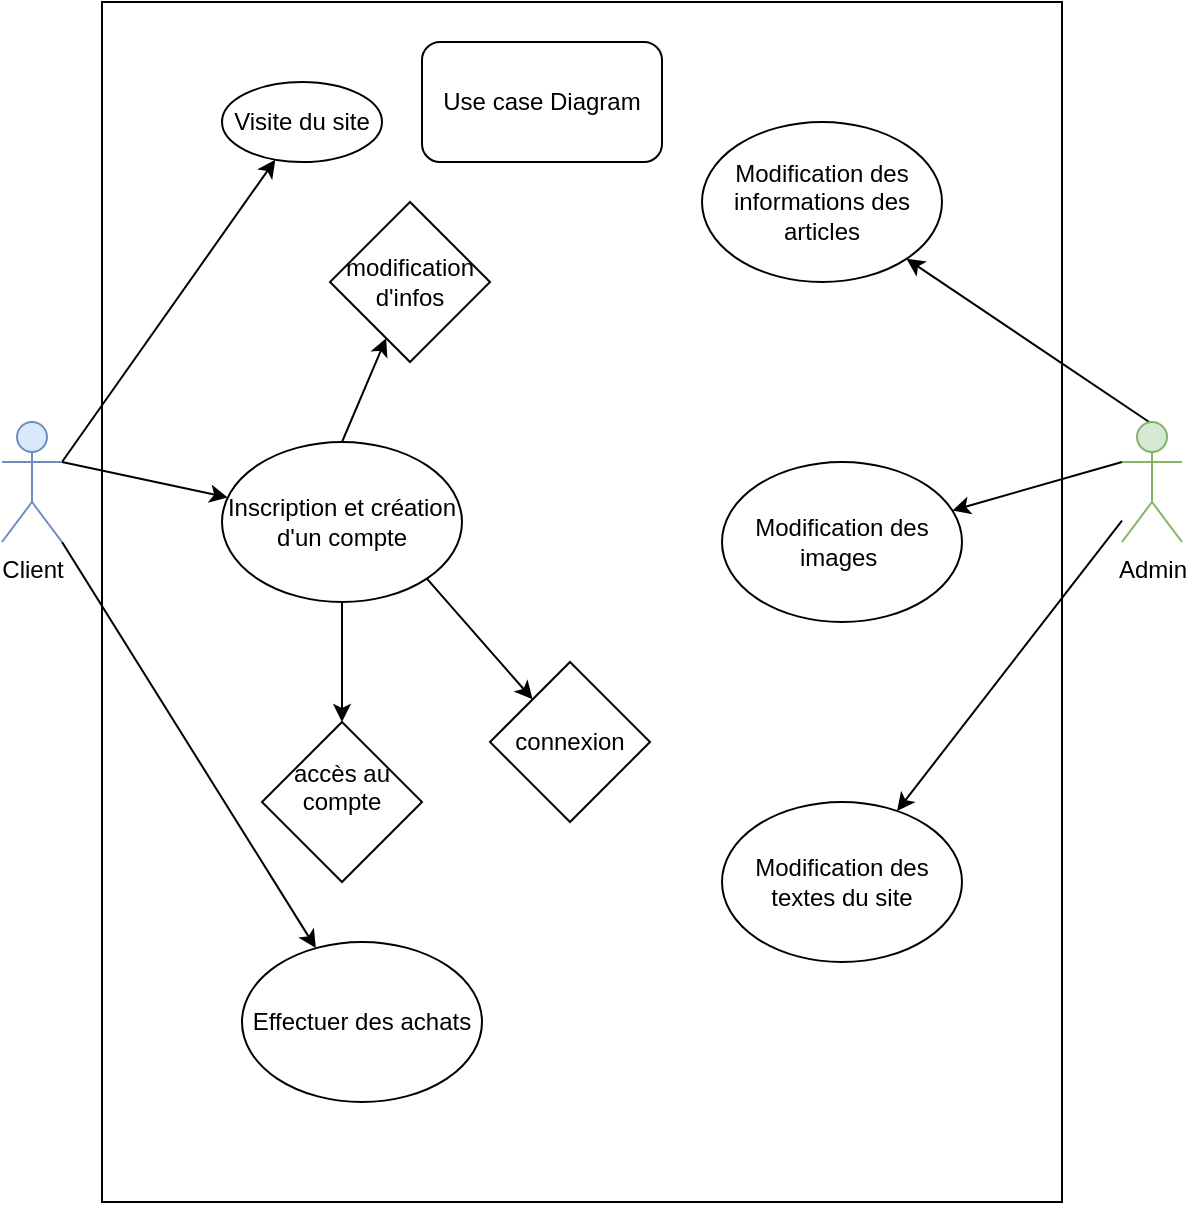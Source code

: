 <mxfile version="24.7.16">
  <diagram name="Page-1" id="VDzw9OM8FIFvJXVTKmwa">
    <mxGraphModel dx="1235" dy="655" grid="1" gridSize="10" guides="1" tooltips="1" connect="1" arrows="1" fold="1" page="1" pageScale="1" pageWidth="827" pageHeight="1169" math="0" shadow="0">
      <root>
        <mxCell id="0" />
        <mxCell id="1" parent="0" />
        <mxCell id="up_dMRo4sNg1vqjJc3r0-3" value="" style="rounded=0;whiteSpace=wrap;html=1;" vertex="1" parent="1">
          <mxGeometry x="140" y="50" width="480" height="600" as="geometry" />
        </mxCell>
        <mxCell id="up_dMRo4sNg1vqjJc3r0-13" style="rounded=0;orthogonalLoop=1;jettySize=auto;html=1;exitX=1;exitY=0.333;exitDx=0;exitDy=0;exitPerimeter=0;" edge="1" parent="1" source="up_dMRo4sNg1vqjJc3r0-4" target="up_dMRo4sNg1vqjJc3r0-7">
          <mxGeometry relative="1" as="geometry" />
        </mxCell>
        <mxCell id="up_dMRo4sNg1vqjJc3r0-15" style="rounded=0;orthogonalLoop=1;jettySize=auto;html=1;exitX=1;exitY=0.333;exitDx=0;exitDy=0;exitPerimeter=0;" edge="1" parent="1" source="up_dMRo4sNg1vqjJc3r0-4" target="up_dMRo4sNg1vqjJc3r0-6">
          <mxGeometry relative="1" as="geometry" />
        </mxCell>
        <mxCell id="up_dMRo4sNg1vqjJc3r0-20" style="rounded=0;orthogonalLoop=1;jettySize=auto;html=1;exitX=1;exitY=1;exitDx=0;exitDy=0;exitPerimeter=0;" edge="1" parent="1" source="up_dMRo4sNg1vqjJc3r0-4" target="up_dMRo4sNg1vqjJc3r0-8">
          <mxGeometry relative="1" as="geometry" />
        </mxCell>
        <mxCell id="up_dMRo4sNg1vqjJc3r0-4" value="Client" style="shape=umlActor;verticalLabelPosition=bottom;verticalAlign=top;html=1;outlineConnect=0;fillColor=#dae8fc;strokeColor=#6c8ebf;" vertex="1" parent="1">
          <mxGeometry x="90" y="260" width="30" height="60" as="geometry" />
        </mxCell>
        <mxCell id="up_dMRo4sNg1vqjJc3r0-27" style="rounded=0;orthogonalLoop=1;jettySize=auto;html=1;exitX=0;exitY=0.333;exitDx=0;exitDy=0;exitPerimeter=0;" edge="1" parent="1" source="up_dMRo4sNg1vqjJc3r0-5" target="up_dMRo4sNg1vqjJc3r0-10">
          <mxGeometry relative="1" as="geometry" />
        </mxCell>
        <mxCell id="up_dMRo4sNg1vqjJc3r0-29" style="rounded=0;orthogonalLoop=1;jettySize=auto;html=1;exitX=0.75;exitY=0.1;exitDx=0;exitDy=0;exitPerimeter=0;" edge="1" parent="1" source="up_dMRo4sNg1vqjJc3r0-5" target="up_dMRo4sNg1vqjJc3r0-9">
          <mxGeometry relative="1" as="geometry" />
        </mxCell>
        <mxCell id="up_dMRo4sNg1vqjJc3r0-30" style="rounded=0;orthogonalLoop=1;jettySize=auto;html=1;" edge="1" parent="1" source="up_dMRo4sNg1vqjJc3r0-5" target="up_dMRo4sNg1vqjJc3r0-11">
          <mxGeometry relative="1" as="geometry" />
        </mxCell>
        <mxCell id="up_dMRo4sNg1vqjJc3r0-5" value="Admin" style="shape=umlActor;verticalLabelPosition=bottom;verticalAlign=top;html=1;outlineConnect=0;fillColor=#d5e8d4;strokeColor=#82b366;" vertex="1" parent="1">
          <mxGeometry x="650" y="260" width="30" height="60" as="geometry" />
        </mxCell>
        <mxCell id="up_dMRo4sNg1vqjJc3r0-6" value="Visite du site" style="ellipse;whiteSpace=wrap;html=1;" vertex="1" parent="1">
          <mxGeometry x="200" y="90" width="80" height="40" as="geometry" />
        </mxCell>
        <mxCell id="up_dMRo4sNg1vqjJc3r0-22" style="edgeStyle=orthogonalEdgeStyle;rounded=0;orthogonalLoop=1;jettySize=auto;html=1;exitX=0.5;exitY=1;exitDx=0;exitDy=0;" edge="1" parent="1" source="up_dMRo4sNg1vqjJc3r0-7" target="up_dMRo4sNg1vqjJc3r0-18">
          <mxGeometry relative="1" as="geometry" />
        </mxCell>
        <mxCell id="up_dMRo4sNg1vqjJc3r0-23" style="rounded=0;orthogonalLoop=1;jettySize=auto;html=1;exitX=1;exitY=1;exitDx=0;exitDy=0;" edge="1" parent="1" source="up_dMRo4sNg1vqjJc3r0-7" target="up_dMRo4sNg1vqjJc3r0-17">
          <mxGeometry relative="1" as="geometry" />
        </mxCell>
        <mxCell id="up_dMRo4sNg1vqjJc3r0-24" style="rounded=0;orthogonalLoop=1;jettySize=auto;html=1;exitX=0.5;exitY=0;exitDx=0;exitDy=0;" edge="1" parent="1" source="up_dMRo4sNg1vqjJc3r0-7" target="up_dMRo4sNg1vqjJc3r0-16">
          <mxGeometry relative="1" as="geometry" />
        </mxCell>
        <mxCell id="up_dMRo4sNg1vqjJc3r0-7" value="Inscription et création d&#39;un compte" style="ellipse;whiteSpace=wrap;html=1;" vertex="1" parent="1">
          <mxGeometry x="200" y="270" width="120" height="80" as="geometry" />
        </mxCell>
        <mxCell id="up_dMRo4sNg1vqjJc3r0-8" value="Effectuer des achats" style="ellipse;whiteSpace=wrap;html=1;" vertex="1" parent="1">
          <mxGeometry x="210" y="520" width="120" height="80" as="geometry" />
        </mxCell>
        <mxCell id="up_dMRo4sNg1vqjJc3r0-9" value="Modification des informations des articles" style="ellipse;whiteSpace=wrap;html=1;" vertex="1" parent="1">
          <mxGeometry x="440" y="110" width="120" height="80" as="geometry" />
        </mxCell>
        <mxCell id="up_dMRo4sNg1vqjJc3r0-10" value="Modification des images&amp;nbsp;" style="ellipse;whiteSpace=wrap;html=1;" vertex="1" parent="1">
          <mxGeometry x="450" y="280" width="120" height="80" as="geometry" />
        </mxCell>
        <mxCell id="up_dMRo4sNg1vqjJc3r0-11" value="Modification des textes du site" style="ellipse;whiteSpace=wrap;html=1;" vertex="1" parent="1">
          <mxGeometry x="450" y="450" width="120" height="80" as="geometry" />
        </mxCell>
        <mxCell id="up_dMRo4sNg1vqjJc3r0-16" value="modification d&#39;infos" style="rhombus;whiteSpace=wrap;html=1;" vertex="1" parent="1">
          <mxGeometry x="254" y="150" width="80" height="80" as="geometry" />
        </mxCell>
        <mxCell id="up_dMRo4sNg1vqjJc3r0-17" value="connexion" style="rhombus;whiteSpace=wrap;html=1;" vertex="1" parent="1">
          <mxGeometry x="334" y="380" width="80" height="80" as="geometry" />
        </mxCell>
        <mxCell id="up_dMRo4sNg1vqjJc3r0-18" value="accès au compte&lt;div&gt;&lt;br&gt;&lt;/div&gt;" style="rhombus;whiteSpace=wrap;html=1;" vertex="1" parent="1">
          <mxGeometry x="220" y="410" width="80" height="80" as="geometry" />
        </mxCell>
        <mxCell id="up_dMRo4sNg1vqjJc3r0-31" value="Use case Diagram" style="rounded=1;whiteSpace=wrap;html=1;" vertex="1" parent="1">
          <mxGeometry x="300" y="70" width="120" height="60" as="geometry" />
        </mxCell>
      </root>
    </mxGraphModel>
  </diagram>
</mxfile>
